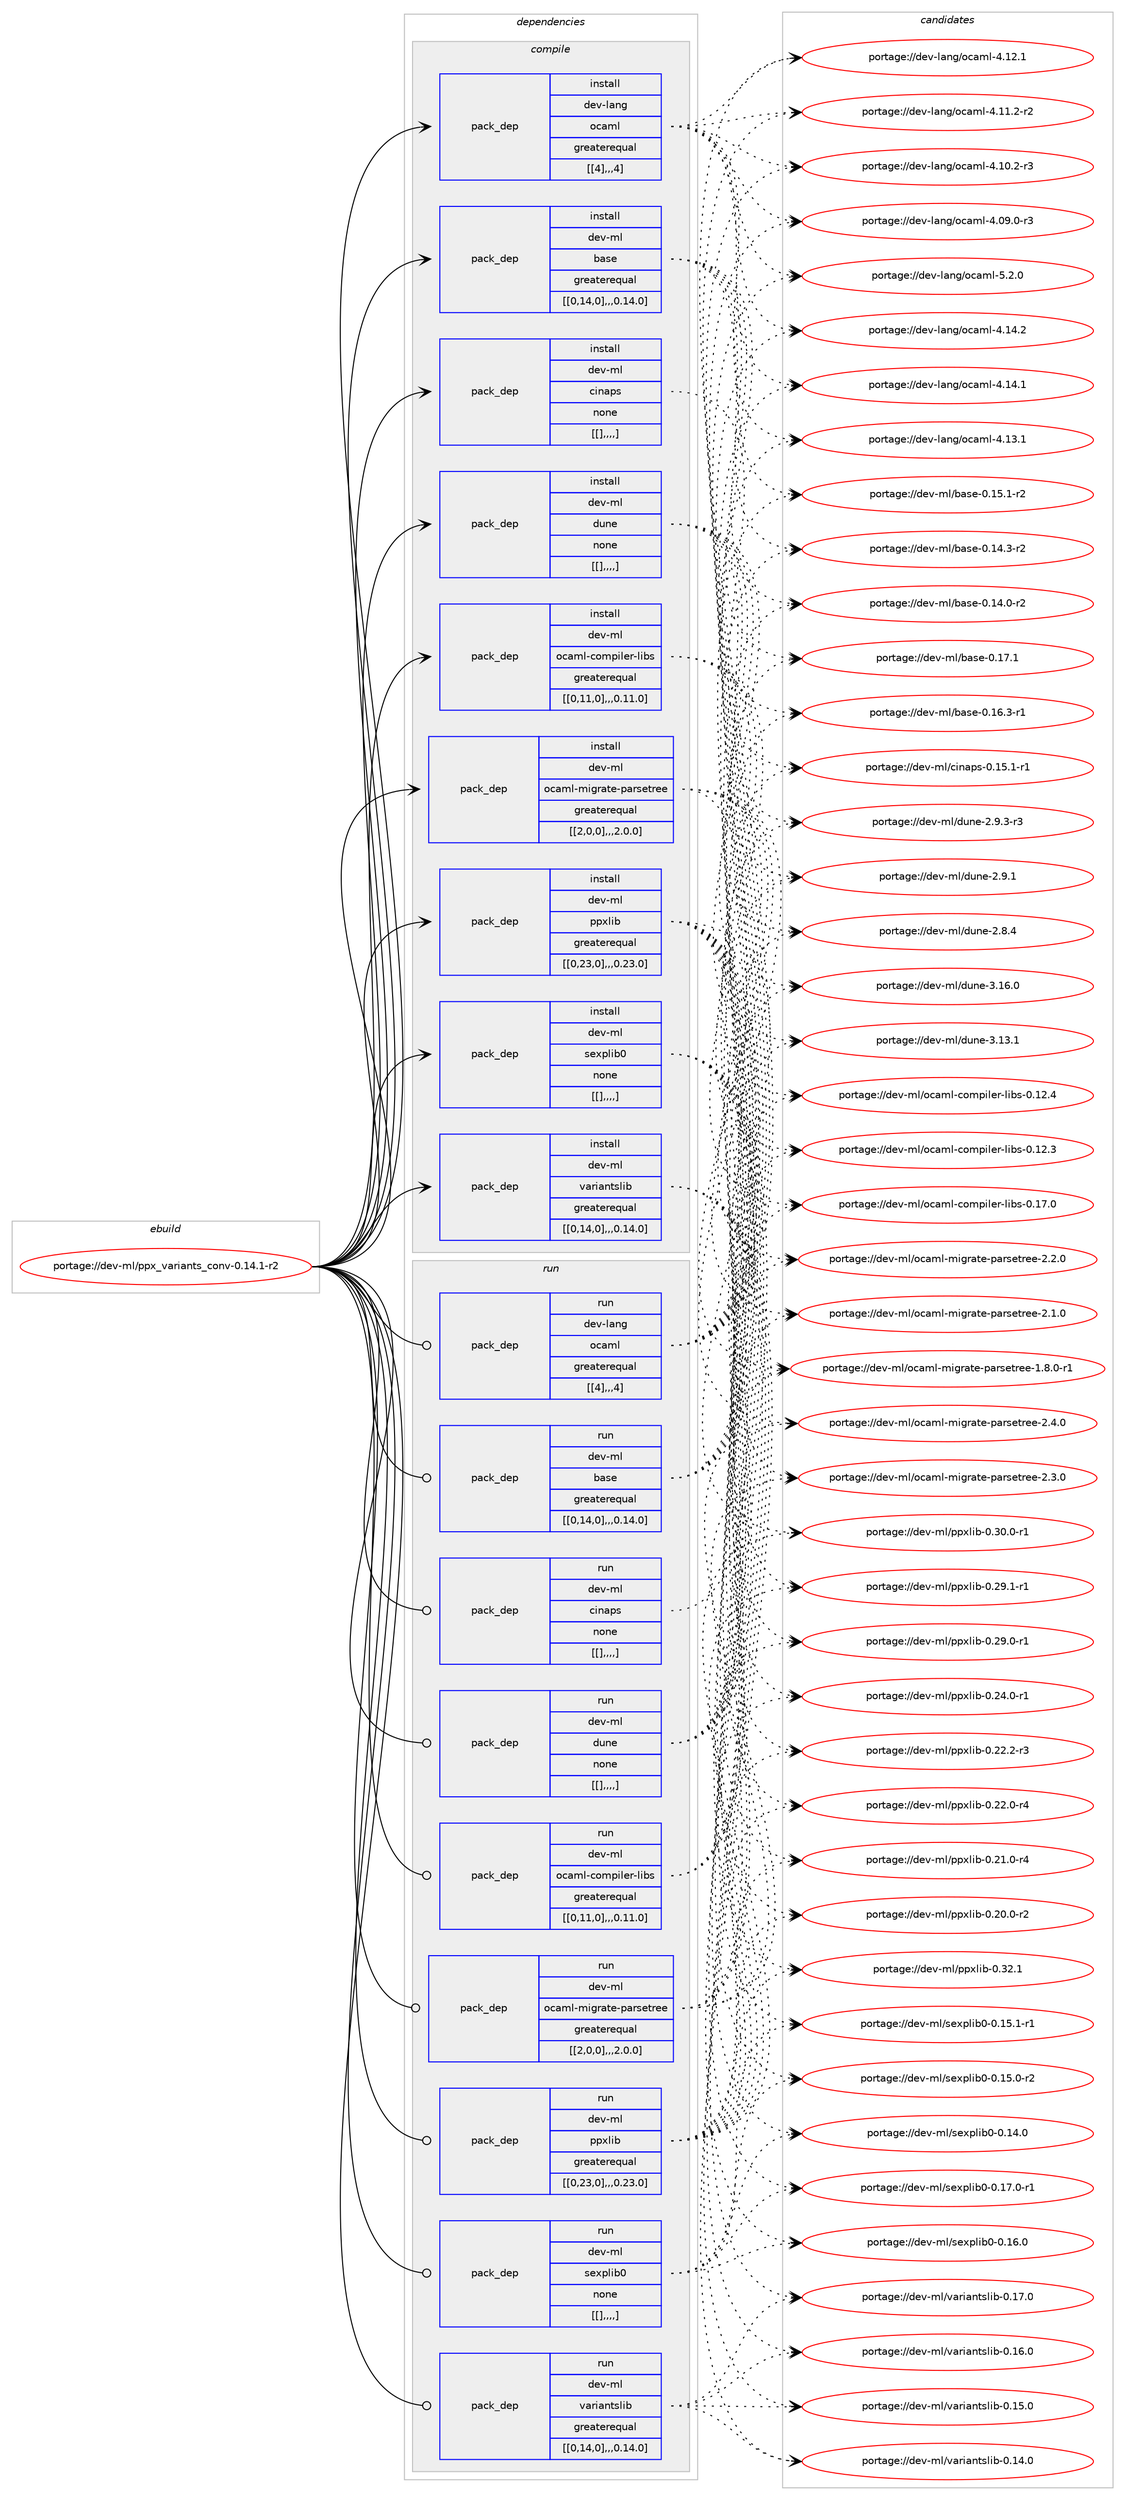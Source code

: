 digraph prolog {

# *************
# Graph options
# *************

newrank=true;
concentrate=true;
compound=true;
graph [rankdir=LR,fontname=Helvetica,fontsize=10,ranksep=1.5];#, ranksep=2.5, nodesep=0.2];
edge  [arrowhead=vee];
node  [fontname=Helvetica,fontsize=10];

# **********
# The ebuild
# **********

subgraph cluster_leftcol {
color=gray;
label=<<i>ebuild</i>>;
id [label="portage://dev-ml/ppx_variants_conv-0.14.1-r2", color=red, width=4, href="../dev-ml/ppx_variants_conv-0.14.1-r2.svg"];
}

# ****************
# The dependencies
# ****************

subgraph cluster_midcol {
color=gray;
label=<<i>dependencies</i>>;
subgraph cluster_compile {
fillcolor="#eeeeee";
style=filled;
label=<<i>compile</i>>;
subgraph pack93648 {
dependency125107 [label=<<TABLE BORDER="0" CELLBORDER="1" CELLSPACING="0" CELLPADDING="4" WIDTH="220"><TR><TD ROWSPAN="6" CELLPADDING="30">pack_dep</TD></TR><TR><TD WIDTH="110">install</TD></TR><TR><TD>dev-lang</TD></TR><TR><TD>ocaml</TD></TR><TR><TD>greaterequal</TD></TR><TR><TD>[[4],,,4]</TD></TR></TABLE>>, shape=none, color=blue];
}
id:e -> dependency125107:w [weight=20,style="solid",arrowhead="vee"];
subgraph pack93649 {
dependency125108 [label=<<TABLE BORDER="0" CELLBORDER="1" CELLSPACING="0" CELLPADDING="4" WIDTH="220"><TR><TD ROWSPAN="6" CELLPADDING="30">pack_dep</TD></TR><TR><TD WIDTH="110">install</TD></TR><TR><TD>dev-ml</TD></TR><TR><TD>base</TD></TR><TR><TD>greaterequal</TD></TR><TR><TD>[[0,14,0],,,0.14.0]</TD></TR></TABLE>>, shape=none, color=blue];
}
id:e -> dependency125108:w [weight=20,style="solid",arrowhead="vee"];
subgraph pack93650 {
dependency125109 [label=<<TABLE BORDER="0" CELLBORDER="1" CELLSPACING="0" CELLPADDING="4" WIDTH="220"><TR><TD ROWSPAN="6" CELLPADDING="30">pack_dep</TD></TR><TR><TD WIDTH="110">install</TD></TR><TR><TD>dev-ml</TD></TR><TR><TD>cinaps</TD></TR><TR><TD>none</TD></TR><TR><TD>[[],,,,]</TD></TR></TABLE>>, shape=none, color=blue];
}
id:e -> dependency125109:w [weight=20,style="solid",arrowhead="vee"];
subgraph pack93651 {
dependency125110 [label=<<TABLE BORDER="0" CELLBORDER="1" CELLSPACING="0" CELLPADDING="4" WIDTH="220"><TR><TD ROWSPAN="6" CELLPADDING="30">pack_dep</TD></TR><TR><TD WIDTH="110">install</TD></TR><TR><TD>dev-ml</TD></TR><TR><TD>dune</TD></TR><TR><TD>none</TD></TR><TR><TD>[[],,,,]</TD></TR></TABLE>>, shape=none, color=blue];
}
id:e -> dependency125110:w [weight=20,style="solid",arrowhead="vee"];
subgraph pack93652 {
dependency125111 [label=<<TABLE BORDER="0" CELLBORDER="1" CELLSPACING="0" CELLPADDING="4" WIDTH="220"><TR><TD ROWSPAN="6" CELLPADDING="30">pack_dep</TD></TR><TR><TD WIDTH="110">install</TD></TR><TR><TD>dev-ml</TD></TR><TR><TD>ocaml-compiler-libs</TD></TR><TR><TD>greaterequal</TD></TR><TR><TD>[[0,11,0],,,0.11.0]</TD></TR></TABLE>>, shape=none, color=blue];
}
id:e -> dependency125111:w [weight=20,style="solid",arrowhead="vee"];
subgraph pack93653 {
dependency125112 [label=<<TABLE BORDER="0" CELLBORDER="1" CELLSPACING="0" CELLPADDING="4" WIDTH="220"><TR><TD ROWSPAN="6" CELLPADDING="30">pack_dep</TD></TR><TR><TD WIDTH="110">install</TD></TR><TR><TD>dev-ml</TD></TR><TR><TD>ocaml-migrate-parsetree</TD></TR><TR><TD>greaterequal</TD></TR><TR><TD>[[2,0,0],,,2.0.0]</TD></TR></TABLE>>, shape=none, color=blue];
}
id:e -> dependency125112:w [weight=20,style="solid",arrowhead="vee"];
subgraph pack93654 {
dependency125113 [label=<<TABLE BORDER="0" CELLBORDER="1" CELLSPACING="0" CELLPADDING="4" WIDTH="220"><TR><TD ROWSPAN="6" CELLPADDING="30">pack_dep</TD></TR><TR><TD WIDTH="110">install</TD></TR><TR><TD>dev-ml</TD></TR><TR><TD>ppxlib</TD></TR><TR><TD>greaterequal</TD></TR><TR><TD>[[0,23,0],,,0.23.0]</TD></TR></TABLE>>, shape=none, color=blue];
}
id:e -> dependency125113:w [weight=20,style="solid",arrowhead="vee"];
subgraph pack93655 {
dependency125114 [label=<<TABLE BORDER="0" CELLBORDER="1" CELLSPACING="0" CELLPADDING="4" WIDTH="220"><TR><TD ROWSPAN="6" CELLPADDING="30">pack_dep</TD></TR><TR><TD WIDTH="110">install</TD></TR><TR><TD>dev-ml</TD></TR><TR><TD>sexplib0</TD></TR><TR><TD>none</TD></TR><TR><TD>[[],,,,]</TD></TR></TABLE>>, shape=none, color=blue];
}
id:e -> dependency125114:w [weight=20,style="solid",arrowhead="vee"];
subgraph pack93656 {
dependency125115 [label=<<TABLE BORDER="0" CELLBORDER="1" CELLSPACING="0" CELLPADDING="4" WIDTH="220"><TR><TD ROWSPAN="6" CELLPADDING="30">pack_dep</TD></TR><TR><TD WIDTH="110">install</TD></TR><TR><TD>dev-ml</TD></TR><TR><TD>variantslib</TD></TR><TR><TD>greaterequal</TD></TR><TR><TD>[[0,14,0],,,0.14.0]</TD></TR></TABLE>>, shape=none, color=blue];
}
id:e -> dependency125115:w [weight=20,style="solid",arrowhead="vee"];
}
subgraph cluster_compileandrun {
fillcolor="#eeeeee";
style=filled;
label=<<i>compile and run</i>>;
}
subgraph cluster_run {
fillcolor="#eeeeee";
style=filled;
label=<<i>run</i>>;
subgraph pack93657 {
dependency125116 [label=<<TABLE BORDER="0" CELLBORDER="1" CELLSPACING="0" CELLPADDING="4" WIDTH="220"><TR><TD ROWSPAN="6" CELLPADDING="30">pack_dep</TD></TR><TR><TD WIDTH="110">run</TD></TR><TR><TD>dev-lang</TD></TR><TR><TD>ocaml</TD></TR><TR><TD>greaterequal</TD></TR><TR><TD>[[4],,,4]</TD></TR></TABLE>>, shape=none, color=blue];
}
id:e -> dependency125116:w [weight=20,style="solid",arrowhead="odot"];
subgraph pack93658 {
dependency125117 [label=<<TABLE BORDER="0" CELLBORDER="1" CELLSPACING="0" CELLPADDING="4" WIDTH="220"><TR><TD ROWSPAN="6" CELLPADDING="30">pack_dep</TD></TR><TR><TD WIDTH="110">run</TD></TR><TR><TD>dev-ml</TD></TR><TR><TD>base</TD></TR><TR><TD>greaterequal</TD></TR><TR><TD>[[0,14,0],,,0.14.0]</TD></TR></TABLE>>, shape=none, color=blue];
}
id:e -> dependency125117:w [weight=20,style="solid",arrowhead="odot"];
subgraph pack93659 {
dependency125118 [label=<<TABLE BORDER="0" CELLBORDER="1" CELLSPACING="0" CELLPADDING="4" WIDTH="220"><TR><TD ROWSPAN="6" CELLPADDING="30">pack_dep</TD></TR><TR><TD WIDTH="110">run</TD></TR><TR><TD>dev-ml</TD></TR><TR><TD>cinaps</TD></TR><TR><TD>none</TD></TR><TR><TD>[[],,,,]</TD></TR></TABLE>>, shape=none, color=blue];
}
id:e -> dependency125118:w [weight=20,style="solid",arrowhead="odot"];
subgraph pack93660 {
dependency125119 [label=<<TABLE BORDER="0" CELLBORDER="1" CELLSPACING="0" CELLPADDING="4" WIDTH="220"><TR><TD ROWSPAN="6" CELLPADDING="30">pack_dep</TD></TR><TR><TD WIDTH="110">run</TD></TR><TR><TD>dev-ml</TD></TR><TR><TD>dune</TD></TR><TR><TD>none</TD></TR><TR><TD>[[],,,,]</TD></TR></TABLE>>, shape=none, color=blue];
}
id:e -> dependency125119:w [weight=20,style="solid",arrowhead="odot"];
subgraph pack93661 {
dependency125120 [label=<<TABLE BORDER="0" CELLBORDER="1" CELLSPACING="0" CELLPADDING="4" WIDTH="220"><TR><TD ROWSPAN="6" CELLPADDING="30">pack_dep</TD></TR><TR><TD WIDTH="110">run</TD></TR><TR><TD>dev-ml</TD></TR><TR><TD>ocaml-compiler-libs</TD></TR><TR><TD>greaterequal</TD></TR><TR><TD>[[0,11,0],,,0.11.0]</TD></TR></TABLE>>, shape=none, color=blue];
}
id:e -> dependency125120:w [weight=20,style="solid",arrowhead="odot"];
subgraph pack93662 {
dependency125121 [label=<<TABLE BORDER="0" CELLBORDER="1" CELLSPACING="0" CELLPADDING="4" WIDTH="220"><TR><TD ROWSPAN="6" CELLPADDING="30">pack_dep</TD></TR><TR><TD WIDTH="110">run</TD></TR><TR><TD>dev-ml</TD></TR><TR><TD>ocaml-migrate-parsetree</TD></TR><TR><TD>greaterequal</TD></TR><TR><TD>[[2,0,0],,,2.0.0]</TD></TR></TABLE>>, shape=none, color=blue];
}
id:e -> dependency125121:w [weight=20,style="solid",arrowhead="odot"];
subgraph pack93663 {
dependency125122 [label=<<TABLE BORDER="0" CELLBORDER="1" CELLSPACING="0" CELLPADDING="4" WIDTH="220"><TR><TD ROWSPAN="6" CELLPADDING="30">pack_dep</TD></TR><TR><TD WIDTH="110">run</TD></TR><TR><TD>dev-ml</TD></TR><TR><TD>ppxlib</TD></TR><TR><TD>greaterequal</TD></TR><TR><TD>[[0,23,0],,,0.23.0]</TD></TR></TABLE>>, shape=none, color=blue];
}
id:e -> dependency125122:w [weight=20,style="solid",arrowhead="odot"];
subgraph pack93664 {
dependency125123 [label=<<TABLE BORDER="0" CELLBORDER="1" CELLSPACING="0" CELLPADDING="4" WIDTH="220"><TR><TD ROWSPAN="6" CELLPADDING="30">pack_dep</TD></TR><TR><TD WIDTH="110">run</TD></TR><TR><TD>dev-ml</TD></TR><TR><TD>sexplib0</TD></TR><TR><TD>none</TD></TR><TR><TD>[[],,,,]</TD></TR></TABLE>>, shape=none, color=blue];
}
id:e -> dependency125123:w [weight=20,style="solid",arrowhead="odot"];
subgraph pack93665 {
dependency125124 [label=<<TABLE BORDER="0" CELLBORDER="1" CELLSPACING="0" CELLPADDING="4" WIDTH="220"><TR><TD ROWSPAN="6" CELLPADDING="30">pack_dep</TD></TR><TR><TD WIDTH="110">run</TD></TR><TR><TD>dev-ml</TD></TR><TR><TD>variantslib</TD></TR><TR><TD>greaterequal</TD></TR><TR><TD>[[0,14,0],,,0.14.0]</TD></TR></TABLE>>, shape=none, color=blue];
}
id:e -> dependency125124:w [weight=20,style="solid",arrowhead="odot"];
}
}

# **************
# The candidates
# **************

subgraph cluster_choices {
rank=same;
color=gray;
label=<<i>candidates</i>>;

subgraph choice93648 {
color=black;
nodesep=1;
choice1001011184510897110103471119997109108455346504648 [label="portage://dev-lang/ocaml-5.2.0", color=red, width=4,href="../dev-lang/ocaml-5.2.0.svg"];
choice100101118451089711010347111999710910845524649524650 [label="portage://dev-lang/ocaml-4.14.2", color=red, width=4,href="../dev-lang/ocaml-4.14.2.svg"];
choice100101118451089711010347111999710910845524649524649 [label="portage://dev-lang/ocaml-4.14.1", color=red, width=4,href="../dev-lang/ocaml-4.14.1.svg"];
choice100101118451089711010347111999710910845524649514649 [label="portage://dev-lang/ocaml-4.13.1", color=red, width=4,href="../dev-lang/ocaml-4.13.1.svg"];
choice100101118451089711010347111999710910845524649504649 [label="portage://dev-lang/ocaml-4.12.1", color=red, width=4,href="../dev-lang/ocaml-4.12.1.svg"];
choice1001011184510897110103471119997109108455246494946504511450 [label="portage://dev-lang/ocaml-4.11.2-r2", color=red, width=4,href="../dev-lang/ocaml-4.11.2-r2.svg"];
choice1001011184510897110103471119997109108455246494846504511451 [label="portage://dev-lang/ocaml-4.10.2-r3", color=red, width=4,href="../dev-lang/ocaml-4.10.2-r3.svg"];
choice1001011184510897110103471119997109108455246485746484511451 [label="portage://dev-lang/ocaml-4.09.0-r3", color=red, width=4,href="../dev-lang/ocaml-4.09.0-r3.svg"];
dependency125107:e -> choice1001011184510897110103471119997109108455346504648:w [style=dotted,weight="100"];
dependency125107:e -> choice100101118451089711010347111999710910845524649524650:w [style=dotted,weight="100"];
dependency125107:e -> choice100101118451089711010347111999710910845524649524649:w [style=dotted,weight="100"];
dependency125107:e -> choice100101118451089711010347111999710910845524649514649:w [style=dotted,weight="100"];
dependency125107:e -> choice100101118451089711010347111999710910845524649504649:w [style=dotted,weight="100"];
dependency125107:e -> choice1001011184510897110103471119997109108455246494946504511450:w [style=dotted,weight="100"];
dependency125107:e -> choice1001011184510897110103471119997109108455246494846504511451:w [style=dotted,weight="100"];
dependency125107:e -> choice1001011184510897110103471119997109108455246485746484511451:w [style=dotted,weight="100"];
}
subgraph choice93649 {
color=black;
nodesep=1;
choice1001011184510910847989711510145484649554649 [label="portage://dev-ml/base-0.17.1", color=red, width=4,href="../dev-ml/base-0.17.1.svg"];
choice10010111845109108479897115101454846495446514511449 [label="portage://dev-ml/base-0.16.3-r1", color=red, width=4,href="../dev-ml/base-0.16.3-r1.svg"];
choice10010111845109108479897115101454846495346494511450 [label="portage://dev-ml/base-0.15.1-r2", color=red, width=4,href="../dev-ml/base-0.15.1-r2.svg"];
choice10010111845109108479897115101454846495246514511450 [label="portage://dev-ml/base-0.14.3-r2", color=red, width=4,href="../dev-ml/base-0.14.3-r2.svg"];
choice10010111845109108479897115101454846495246484511450 [label="portage://dev-ml/base-0.14.0-r2", color=red, width=4,href="../dev-ml/base-0.14.0-r2.svg"];
dependency125108:e -> choice1001011184510910847989711510145484649554649:w [style=dotted,weight="100"];
dependency125108:e -> choice10010111845109108479897115101454846495446514511449:w [style=dotted,weight="100"];
dependency125108:e -> choice10010111845109108479897115101454846495346494511450:w [style=dotted,weight="100"];
dependency125108:e -> choice10010111845109108479897115101454846495246514511450:w [style=dotted,weight="100"];
dependency125108:e -> choice10010111845109108479897115101454846495246484511450:w [style=dotted,weight="100"];
}
subgraph choice93650 {
color=black;
nodesep=1;
choice10010111845109108479910511097112115454846495346494511449 [label="portage://dev-ml/cinaps-0.15.1-r1", color=red, width=4,href="../dev-ml/cinaps-0.15.1-r1.svg"];
dependency125109:e -> choice10010111845109108479910511097112115454846495346494511449:w [style=dotted,weight="100"];
}
subgraph choice93651 {
color=black;
nodesep=1;
choice100101118451091084710011711010145514649544648 [label="portage://dev-ml/dune-3.16.0", color=red, width=4,href="../dev-ml/dune-3.16.0.svg"];
choice100101118451091084710011711010145514649514649 [label="portage://dev-ml/dune-3.13.1", color=red, width=4,href="../dev-ml/dune-3.13.1.svg"];
choice10010111845109108471001171101014550465746514511451 [label="portage://dev-ml/dune-2.9.3-r3", color=red, width=4,href="../dev-ml/dune-2.9.3-r3.svg"];
choice1001011184510910847100117110101455046574649 [label="portage://dev-ml/dune-2.9.1", color=red, width=4,href="../dev-ml/dune-2.9.1.svg"];
choice1001011184510910847100117110101455046564652 [label="portage://dev-ml/dune-2.8.4", color=red, width=4,href="../dev-ml/dune-2.8.4.svg"];
dependency125110:e -> choice100101118451091084710011711010145514649544648:w [style=dotted,weight="100"];
dependency125110:e -> choice100101118451091084710011711010145514649514649:w [style=dotted,weight="100"];
dependency125110:e -> choice10010111845109108471001171101014550465746514511451:w [style=dotted,weight="100"];
dependency125110:e -> choice1001011184510910847100117110101455046574649:w [style=dotted,weight="100"];
dependency125110:e -> choice1001011184510910847100117110101455046564652:w [style=dotted,weight="100"];
}
subgraph choice93652 {
color=black;
nodesep=1;
choice100101118451091084711199971091084599111109112105108101114451081059811545484649554648 [label="portage://dev-ml/ocaml-compiler-libs-0.17.0", color=red, width=4,href="../dev-ml/ocaml-compiler-libs-0.17.0.svg"];
choice100101118451091084711199971091084599111109112105108101114451081059811545484649504652 [label="portage://dev-ml/ocaml-compiler-libs-0.12.4", color=red, width=4,href="../dev-ml/ocaml-compiler-libs-0.12.4.svg"];
choice100101118451091084711199971091084599111109112105108101114451081059811545484649504651 [label="portage://dev-ml/ocaml-compiler-libs-0.12.3", color=red, width=4,href="../dev-ml/ocaml-compiler-libs-0.12.3.svg"];
dependency125111:e -> choice100101118451091084711199971091084599111109112105108101114451081059811545484649554648:w [style=dotted,weight="100"];
dependency125111:e -> choice100101118451091084711199971091084599111109112105108101114451081059811545484649504652:w [style=dotted,weight="100"];
dependency125111:e -> choice100101118451091084711199971091084599111109112105108101114451081059811545484649504651:w [style=dotted,weight="100"];
}
subgraph choice93653 {
color=black;
nodesep=1;
choice1001011184510910847111999710910845109105103114971161014511297114115101116114101101455046524648 [label="portage://dev-ml/ocaml-migrate-parsetree-2.4.0", color=red, width=4,href="../dev-ml/ocaml-migrate-parsetree-2.4.0.svg"];
choice1001011184510910847111999710910845109105103114971161014511297114115101116114101101455046514648 [label="portage://dev-ml/ocaml-migrate-parsetree-2.3.0", color=red, width=4,href="../dev-ml/ocaml-migrate-parsetree-2.3.0.svg"];
choice1001011184510910847111999710910845109105103114971161014511297114115101116114101101455046504648 [label="portage://dev-ml/ocaml-migrate-parsetree-2.2.0", color=red, width=4,href="../dev-ml/ocaml-migrate-parsetree-2.2.0.svg"];
choice1001011184510910847111999710910845109105103114971161014511297114115101116114101101455046494648 [label="portage://dev-ml/ocaml-migrate-parsetree-2.1.0", color=red, width=4,href="../dev-ml/ocaml-migrate-parsetree-2.1.0.svg"];
choice10010111845109108471119997109108451091051031149711610145112971141151011161141011014549465646484511449 [label="portage://dev-ml/ocaml-migrate-parsetree-1.8.0-r1", color=red, width=4,href="../dev-ml/ocaml-migrate-parsetree-1.8.0-r1.svg"];
dependency125112:e -> choice1001011184510910847111999710910845109105103114971161014511297114115101116114101101455046524648:w [style=dotted,weight="100"];
dependency125112:e -> choice1001011184510910847111999710910845109105103114971161014511297114115101116114101101455046514648:w [style=dotted,weight="100"];
dependency125112:e -> choice1001011184510910847111999710910845109105103114971161014511297114115101116114101101455046504648:w [style=dotted,weight="100"];
dependency125112:e -> choice1001011184510910847111999710910845109105103114971161014511297114115101116114101101455046494648:w [style=dotted,weight="100"];
dependency125112:e -> choice10010111845109108471119997109108451091051031149711610145112971141151011161141011014549465646484511449:w [style=dotted,weight="100"];
}
subgraph choice93654 {
color=black;
nodesep=1;
choice10010111845109108471121121201081059845484651504649 [label="portage://dev-ml/ppxlib-0.32.1", color=red, width=4,href="../dev-ml/ppxlib-0.32.1.svg"];
choice100101118451091084711211212010810598454846514846484511449 [label="portage://dev-ml/ppxlib-0.30.0-r1", color=red, width=4,href="../dev-ml/ppxlib-0.30.0-r1.svg"];
choice100101118451091084711211212010810598454846505746494511449 [label="portage://dev-ml/ppxlib-0.29.1-r1", color=red, width=4,href="../dev-ml/ppxlib-0.29.1-r1.svg"];
choice100101118451091084711211212010810598454846505746484511449 [label="portage://dev-ml/ppxlib-0.29.0-r1", color=red, width=4,href="../dev-ml/ppxlib-0.29.0-r1.svg"];
choice100101118451091084711211212010810598454846505246484511449 [label="portage://dev-ml/ppxlib-0.24.0-r1", color=red, width=4,href="../dev-ml/ppxlib-0.24.0-r1.svg"];
choice100101118451091084711211212010810598454846505046504511451 [label="portage://dev-ml/ppxlib-0.22.2-r3", color=red, width=4,href="../dev-ml/ppxlib-0.22.2-r3.svg"];
choice100101118451091084711211212010810598454846505046484511452 [label="portage://dev-ml/ppxlib-0.22.0-r4", color=red, width=4,href="../dev-ml/ppxlib-0.22.0-r4.svg"];
choice100101118451091084711211212010810598454846504946484511452 [label="portage://dev-ml/ppxlib-0.21.0-r4", color=red, width=4,href="../dev-ml/ppxlib-0.21.0-r4.svg"];
choice100101118451091084711211212010810598454846504846484511450 [label="portage://dev-ml/ppxlib-0.20.0-r2", color=red, width=4,href="../dev-ml/ppxlib-0.20.0-r2.svg"];
dependency125113:e -> choice10010111845109108471121121201081059845484651504649:w [style=dotted,weight="100"];
dependency125113:e -> choice100101118451091084711211212010810598454846514846484511449:w [style=dotted,weight="100"];
dependency125113:e -> choice100101118451091084711211212010810598454846505746494511449:w [style=dotted,weight="100"];
dependency125113:e -> choice100101118451091084711211212010810598454846505746484511449:w [style=dotted,weight="100"];
dependency125113:e -> choice100101118451091084711211212010810598454846505246484511449:w [style=dotted,weight="100"];
dependency125113:e -> choice100101118451091084711211212010810598454846505046504511451:w [style=dotted,weight="100"];
dependency125113:e -> choice100101118451091084711211212010810598454846505046484511452:w [style=dotted,weight="100"];
dependency125113:e -> choice100101118451091084711211212010810598454846504946484511452:w [style=dotted,weight="100"];
dependency125113:e -> choice100101118451091084711211212010810598454846504846484511450:w [style=dotted,weight="100"];
}
subgraph choice93655 {
color=black;
nodesep=1;
choice10010111845109108471151011201121081059848454846495546484511449 [label="portage://dev-ml/sexplib0-0.17.0-r1", color=red, width=4,href="../dev-ml/sexplib0-0.17.0-r1.svg"];
choice1001011184510910847115101120112108105984845484649544648 [label="portage://dev-ml/sexplib0-0.16.0", color=red, width=4,href="../dev-ml/sexplib0-0.16.0.svg"];
choice10010111845109108471151011201121081059848454846495346494511449 [label="portage://dev-ml/sexplib0-0.15.1-r1", color=red, width=4,href="../dev-ml/sexplib0-0.15.1-r1.svg"];
choice10010111845109108471151011201121081059848454846495346484511450 [label="portage://dev-ml/sexplib0-0.15.0-r2", color=red, width=4,href="../dev-ml/sexplib0-0.15.0-r2.svg"];
choice1001011184510910847115101120112108105984845484649524648 [label="portage://dev-ml/sexplib0-0.14.0", color=red, width=4,href="../dev-ml/sexplib0-0.14.0.svg"];
dependency125114:e -> choice10010111845109108471151011201121081059848454846495546484511449:w [style=dotted,weight="100"];
dependency125114:e -> choice1001011184510910847115101120112108105984845484649544648:w [style=dotted,weight="100"];
dependency125114:e -> choice10010111845109108471151011201121081059848454846495346494511449:w [style=dotted,weight="100"];
dependency125114:e -> choice10010111845109108471151011201121081059848454846495346484511450:w [style=dotted,weight="100"];
dependency125114:e -> choice1001011184510910847115101120112108105984845484649524648:w [style=dotted,weight="100"];
}
subgraph choice93656 {
color=black;
nodesep=1;
choice100101118451091084711897114105971101161151081059845484649554648 [label="portage://dev-ml/variantslib-0.17.0", color=red, width=4,href="../dev-ml/variantslib-0.17.0.svg"];
choice100101118451091084711897114105971101161151081059845484649544648 [label="portage://dev-ml/variantslib-0.16.0", color=red, width=4,href="../dev-ml/variantslib-0.16.0.svg"];
choice100101118451091084711897114105971101161151081059845484649534648 [label="portage://dev-ml/variantslib-0.15.0", color=red, width=4,href="../dev-ml/variantslib-0.15.0.svg"];
choice100101118451091084711897114105971101161151081059845484649524648 [label="portage://dev-ml/variantslib-0.14.0", color=red, width=4,href="../dev-ml/variantslib-0.14.0.svg"];
dependency125115:e -> choice100101118451091084711897114105971101161151081059845484649554648:w [style=dotted,weight="100"];
dependency125115:e -> choice100101118451091084711897114105971101161151081059845484649544648:w [style=dotted,weight="100"];
dependency125115:e -> choice100101118451091084711897114105971101161151081059845484649534648:w [style=dotted,weight="100"];
dependency125115:e -> choice100101118451091084711897114105971101161151081059845484649524648:w [style=dotted,weight="100"];
}
subgraph choice93657 {
color=black;
nodesep=1;
choice1001011184510897110103471119997109108455346504648 [label="portage://dev-lang/ocaml-5.2.0", color=red, width=4,href="../dev-lang/ocaml-5.2.0.svg"];
choice100101118451089711010347111999710910845524649524650 [label="portage://dev-lang/ocaml-4.14.2", color=red, width=4,href="../dev-lang/ocaml-4.14.2.svg"];
choice100101118451089711010347111999710910845524649524649 [label="portage://dev-lang/ocaml-4.14.1", color=red, width=4,href="../dev-lang/ocaml-4.14.1.svg"];
choice100101118451089711010347111999710910845524649514649 [label="portage://dev-lang/ocaml-4.13.1", color=red, width=4,href="../dev-lang/ocaml-4.13.1.svg"];
choice100101118451089711010347111999710910845524649504649 [label="portage://dev-lang/ocaml-4.12.1", color=red, width=4,href="../dev-lang/ocaml-4.12.1.svg"];
choice1001011184510897110103471119997109108455246494946504511450 [label="portage://dev-lang/ocaml-4.11.2-r2", color=red, width=4,href="../dev-lang/ocaml-4.11.2-r2.svg"];
choice1001011184510897110103471119997109108455246494846504511451 [label="portage://dev-lang/ocaml-4.10.2-r3", color=red, width=4,href="../dev-lang/ocaml-4.10.2-r3.svg"];
choice1001011184510897110103471119997109108455246485746484511451 [label="portage://dev-lang/ocaml-4.09.0-r3", color=red, width=4,href="../dev-lang/ocaml-4.09.0-r3.svg"];
dependency125116:e -> choice1001011184510897110103471119997109108455346504648:w [style=dotted,weight="100"];
dependency125116:e -> choice100101118451089711010347111999710910845524649524650:w [style=dotted,weight="100"];
dependency125116:e -> choice100101118451089711010347111999710910845524649524649:w [style=dotted,weight="100"];
dependency125116:e -> choice100101118451089711010347111999710910845524649514649:w [style=dotted,weight="100"];
dependency125116:e -> choice100101118451089711010347111999710910845524649504649:w [style=dotted,weight="100"];
dependency125116:e -> choice1001011184510897110103471119997109108455246494946504511450:w [style=dotted,weight="100"];
dependency125116:e -> choice1001011184510897110103471119997109108455246494846504511451:w [style=dotted,weight="100"];
dependency125116:e -> choice1001011184510897110103471119997109108455246485746484511451:w [style=dotted,weight="100"];
}
subgraph choice93658 {
color=black;
nodesep=1;
choice1001011184510910847989711510145484649554649 [label="portage://dev-ml/base-0.17.1", color=red, width=4,href="../dev-ml/base-0.17.1.svg"];
choice10010111845109108479897115101454846495446514511449 [label="portage://dev-ml/base-0.16.3-r1", color=red, width=4,href="../dev-ml/base-0.16.3-r1.svg"];
choice10010111845109108479897115101454846495346494511450 [label="portage://dev-ml/base-0.15.1-r2", color=red, width=4,href="../dev-ml/base-0.15.1-r2.svg"];
choice10010111845109108479897115101454846495246514511450 [label="portage://dev-ml/base-0.14.3-r2", color=red, width=4,href="../dev-ml/base-0.14.3-r2.svg"];
choice10010111845109108479897115101454846495246484511450 [label="portage://dev-ml/base-0.14.0-r2", color=red, width=4,href="../dev-ml/base-0.14.0-r2.svg"];
dependency125117:e -> choice1001011184510910847989711510145484649554649:w [style=dotted,weight="100"];
dependency125117:e -> choice10010111845109108479897115101454846495446514511449:w [style=dotted,weight="100"];
dependency125117:e -> choice10010111845109108479897115101454846495346494511450:w [style=dotted,weight="100"];
dependency125117:e -> choice10010111845109108479897115101454846495246514511450:w [style=dotted,weight="100"];
dependency125117:e -> choice10010111845109108479897115101454846495246484511450:w [style=dotted,weight="100"];
}
subgraph choice93659 {
color=black;
nodesep=1;
choice10010111845109108479910511097112115454846495346494511449 [label="portage://dev-ml/cinaps-0.15.1-r1", color=red, width=4,href="../dev-ml/cinaps-0.15.1-r1.svg"];
dependency125118:e -> choice10010111845109108479910511097112115454846495346494511449:w [style=dotted,weight="100"];
}
subgraph choice93660 {
color=black;
nodesep=1;
choice100101118451091084710011711010145514649544648 [label="portage://dev-ml/dune-3.16.0", color=red, width=4,href="../dev-ml/dune-3.16.0.svg"];
choice100101118451091084710011711010145514649514649 [label="portage://dev-ml/dune-3.13.1", color=red, width=4,href="../dev-ml/dune-3.13.1.svg"];
choice10010111845109108471001171101014550465746514511451 [label="portage://dev-ml/dune-2.9.3-r3", color=red, width=4,href="../dev-ml/dune-2.9.3-r3.svg"];
choice1001011184510910847100117110101455046574649 [label="portage://dev-ml/dune-2.9.1", color=red, width=4,href="../dev-ml/dune-2.9.1.svg"];
choice1001011184510910847100117110101455046564652 [label="portage://dev-ml/dune-2.8.4", color=red, width=4,href="../dev-ml/dune-2.8.4.svg"];
dependency125119:e -> choice100101118451091084710011711010145514649544648:w [style=dotted,weight="100"];
dependency125119:e -> choice100101118451091084710011711010145514649514649:w [style=dotted,weight="100"];
dependency125119:e -> choice10010111845109108471001171101014550465746514511451:w [style=dotted,weight="100"];
dependency125119:e -> choice1001011184510910847100117110101455046574649:w [style=dotted,weight="100"];
dependency125119:e -> choice1001011184510910847100117110101455046564652:w [style=dotted,weight="100"];
}
subgraph choice93661 {
color=black;
nodesep=1;
choice100101118451091084711199971091084599111109112105108101114451081059811545484649554648 [label="portage://dev-ml/ocaml-compiler-libs-0.17.0", color=red, width=4,href="../dev-ml/ocaml-compiler-libs-0.17.0.svg"];
choice100101118451091084711199971091084599111109112105108101114451081059811545484649504652 [label="portage://dev-ml/ocaml-compiler-libs-0.12.4", color=red, width=4,href="../dev-ml/ocaml-compiler-libs-0.12.4.svg"];
choice100101118451091084711199971091084599111109112105108101114451081059811545484649504651 [label="portage://dev-ml/ocaml-compiler-libs-0.12.3", color=red, width=4,href="../dev-ml/ocaml-compiler-libs-0.12.3.svg"];
dependency125120:e -> choice100101118451091084711199971091084599111109112105108101114451081059811545484649554648:w [style=dotted,weight="100"];
dependency125120:e -> choice100101118451091084711199971091084599111109112105108101114451081059811545484649504652:w [style=dotted,weight="100"];
dependency125120:e -> choice100101118451091084711199971091084599111109112105108101114451081059811545484649504651:w [style=dotted,weight="100"];
}
subgraph choice93662 {
color=black;
nodesep=1;
choice1001011184510910847111999710910845109105103114971161014511297114115101116114101101455046524648 [label="portage://dev-ml/ocaml-migrate-parsetree-2.4.0", color=red, width=4,href="../dev-ml/ocaml-migrate-parsetree-2.4.0.svg"];
choice1001011184510910847111999710910845109105103114971161014511297114115101116114101101455046514648 [label="portage://dev-ml/ocaml-migrate-parsetree-2.3.0", color=red, width=4,href="../dev-ml/ocaml-migrate-parsetree-2.3.0.svg"];
choice1001011184510910847111999710910845109105103114971161014511297114115101116114101101455046504648 [label="portage://dev-ml/ocaml-migrate-parsetree-2.2.0", color=red, width=4,href="../dev-ml/ocaml-migrate-parsetree-2.2.0.svg"];
choice1001011184510910847111999710910845109105103114971161014511297114115101116114101101455046494648 [label="portage://dev-ml/ocaml-migrate-parsetree-2.1.0", color=red, width=4,href="../dev-ml/ocaml-migrate-parsetree-2.1.0.svg"];
choice10010111845109108471119997109108451091051031149711610145112971141151011161141011014549465646484511449 [label="portage://dev-ml/ocaml-migrate-parsetree-1.8.0-r1", color=red, width=4,href="../dev-ml/ocaml-migrate-parsetree-1.8.0-r1.svg"];
dependency125121:e -> choice1001011184510910847111999710910845109105103114971161014511297114115101116114101101455046524648:w [style=dotted,weight="100"];
dependency125121:e -> choice1001011184510910847111999710910845109105103114971161014511297114115101116114101101455046514648:w [style=dotted,weight="100"];
dependency125121:e -> choice1001011184510910847111999710910845109105103114971161014511297114115101116114101101455046504648:w [style=dotted,weight="100"];
dependency125121:e -> choice1001011184510910847111999710910845109105103114971161014511297114115101116114101101455046494648:w [style=dotted,weight="100"];
dependency125121:e -> choice10010111845109108471119997109108451091051031149711610145112971141151011161141011014549465646484511449:w [style=dotted,weight="100"];
}
subgraph choice93663 {
color=black;
nodesep=1;
choice10010111845109108471121121201081059845484651504649 [label="portage://dev-ml/ppxlib-0.32.1", color=red, width=4,href="../dev-ml/ppxlib-0.32.1.svg"];
choice100101118451091084711211212010810598454846514846484511449 [label="portage://dev-ml/ppxlib-0.30.0-r1", color=red, width=4,href="../dev-ml/ppxlib-0.30.0-r1.svg"];
choice100101118451091084711211212010810598454846505746494511449 [label="portage://dev-ml/ppxlib-0.29.1-r1", color=red, width=4,href="../dev-ml/ppxlib-0.29.1-r1.svg"];
choice100101118451091084711211212010810598454846505746484511449 [label="portage://dev-ml/ppxlib-0.29.0-r1", color=red, width=4,href="../dev-ml/ppxlib-0.29.0-r1.svg"];
choice100101118451091084711211212010810598454846505246484511449 [label="portage://dev-ml/ppxlib-0.24.0-r1", color=red, width=4,href="../dev-ml/ppxlib-0.24.0-r1.svg"];
choice100101118451091084711211212010810598454846505046504511451 [label="portage://dev-ml/ppxlib-0.22.2-r3", color=red, width=4,href="../dev-ml/ppxlib-0.22.2-r3.svg"];
choice100101118451091084711211212010810598454846505046484511452 [label="portage://dev-ml/ppxlib-0.22.0-r4", color=red, width=4,href="../dev-ml/ppxlib-0.22.0-r4.svg"];
choice100101118451091084711211212010810598454846504946484511452 [label="portage://dev-ml/ppxlib-0.21.0-r4", color=red, width=4,href="../dev-ml/ppxlib-0.21.0-r4.svg"];
choice100101118451091084711211212010810598454846504846484511450 [label="portage://dev-ml/ppxlib-0.20.0-r2", color=red, width=4,href="../dev-ml/ppxlib-0.20.0-r2.svg"];
dependency125122:e -> choice10010111845109108471121121201081059845484651504649:w [style=dotted,weight="100"];
dependency125122:e -> choice100101118451091084711211212010810598454846514846484511449:w [style=dotted,weight="100"];
dependency125122:e -> choice100101118451091084711211212010810598454846505746494511449:w [style=dotted,weight="100"];
dependency125122:e -> choice100101118451091084711211212010810598454846505746484511449:w [style=dotted,weight="100"];
dependency125122:e -> choice100101118451091084711211212010810598454846505246484511449:w [style=dotted,weight="100"];
dependency125122:e -> choice100101118451091084711211212010810598454846505046504511451:w [style=dotted,weight="100"];
dependency125122:e -> choice100101118451091084711211212010810598454846505046484511452:w [style=dotted,weight="100"];
dependency125122:e -> choice100101118451091084711211212010810598454846504946484511452:w [style=dotted,weight="100"];
dependency125122:e -> choice100101118451091084711211212010810598454846504846484511450:w [style=dotted,weight="100"];
}
subgraph choice93664 {
color=black;
nodesep=1;
choice10010111845109108471151011201121081059848454846495546484511449 [label="portage://dev-ml/sexplib0-0.17.0-r1", color=red, width=4,href="../dev-ml/sexplib0-0.17.0-r1.svg"];
choice1001011184510910847115101120112108105984845484649544648 [label="portage://dev-ml/sexplib0-0.16.0", color=red, width=4,href="../dev-ml/sexplib0-0.16.0.svg"];
choice10010111845109108471151011201121081059848454846495346494511449 [label="portage://dev-ml/sexplib0-0.15.1-r1", color=red, width=4,href="../dev-ml/sexplib0-0.15.1-r1.svg"];
choice10010111845109108471151011201121081059848454846495346484511450 [label="portage://dev-ml/sexplib0-0.15.0-r2", color=red, width=4,href="../dev-ml/sexplib0-0.15.0-r2.svg"];
choice1001011184510910847115101120112108105984845484649524648 [label="portage://dev-ml/sexplib0-0.14.0", color=red, width=4,href="../dev-ml/sexplib0-0.14.0.svg"];
dependency125123:e -> choice10010111845109108471151011201121081059848454846495546484511449:w [style=dotted,weight="100"];
dependency125123:e -> choice1001011184510910847115101120112108105984845484649544648:w [style=dotted,weight="100"];
dependency125123:e -> choice10010111845109108471151011201121081059848454846495346494511449:w [style=dotted,weight="100"];
dependency125123:e -> choice10010111845109108471151011201121081059848454846495346484511450:w [style=dotted,weight="100"];
dependency125123:e -> choice1001011184510910847115101120112108105984845484649524648:w [style=dotted,weight="100"];
}
subgraph choice93665 {
color=black;
nodesep=1;
choice100101118451091084711897114105971101161151081059845484649554648 [label="portage://dev-ml/variantslib-0.17.0", color=red, width=4,href="../dev-ml/variantslib-0.17.0.svg"];
choice100101118451091084711897114105971101161151081059845484649544648 [label="portage://dev-ml/variantslib-0.16.0", color=red, width=4,href="../dev-ml/variantslib-0.16.0.svg"];
choice100101118451091084711897114105971101161151081059845484649534648 [label="portage://dev-ml/variantslib-0.15.0", color=red, width=4,href="../dev-ml/variantslib-0.15.0.svg"];
choice100101118451091084711897114105971101161151081059845484649524648 [label="portage://dev-ml/variantslib-0.14.0", color=red, width=4,href="../dev-ml/variantslib-0.14.0.svg"];
dependency125124:e -> choice100101118451091084711897114105971101161151081059845484649554648:w [style=dotted,weight="100"];
dependency125124:e -> choice100101118451091084711897114105971101161151081059845484649544648:w [style=dotted,weight="100"];
dependency125124:e -> choice100101118451091084711897114105971101161151081059845484649534648:w [style=dotted,weight="100"];
dependency125124:e -> choice100101118451091084711897114105971101161151081059845484649524648:w [style=dotted,weight="100"];
}
}

}
